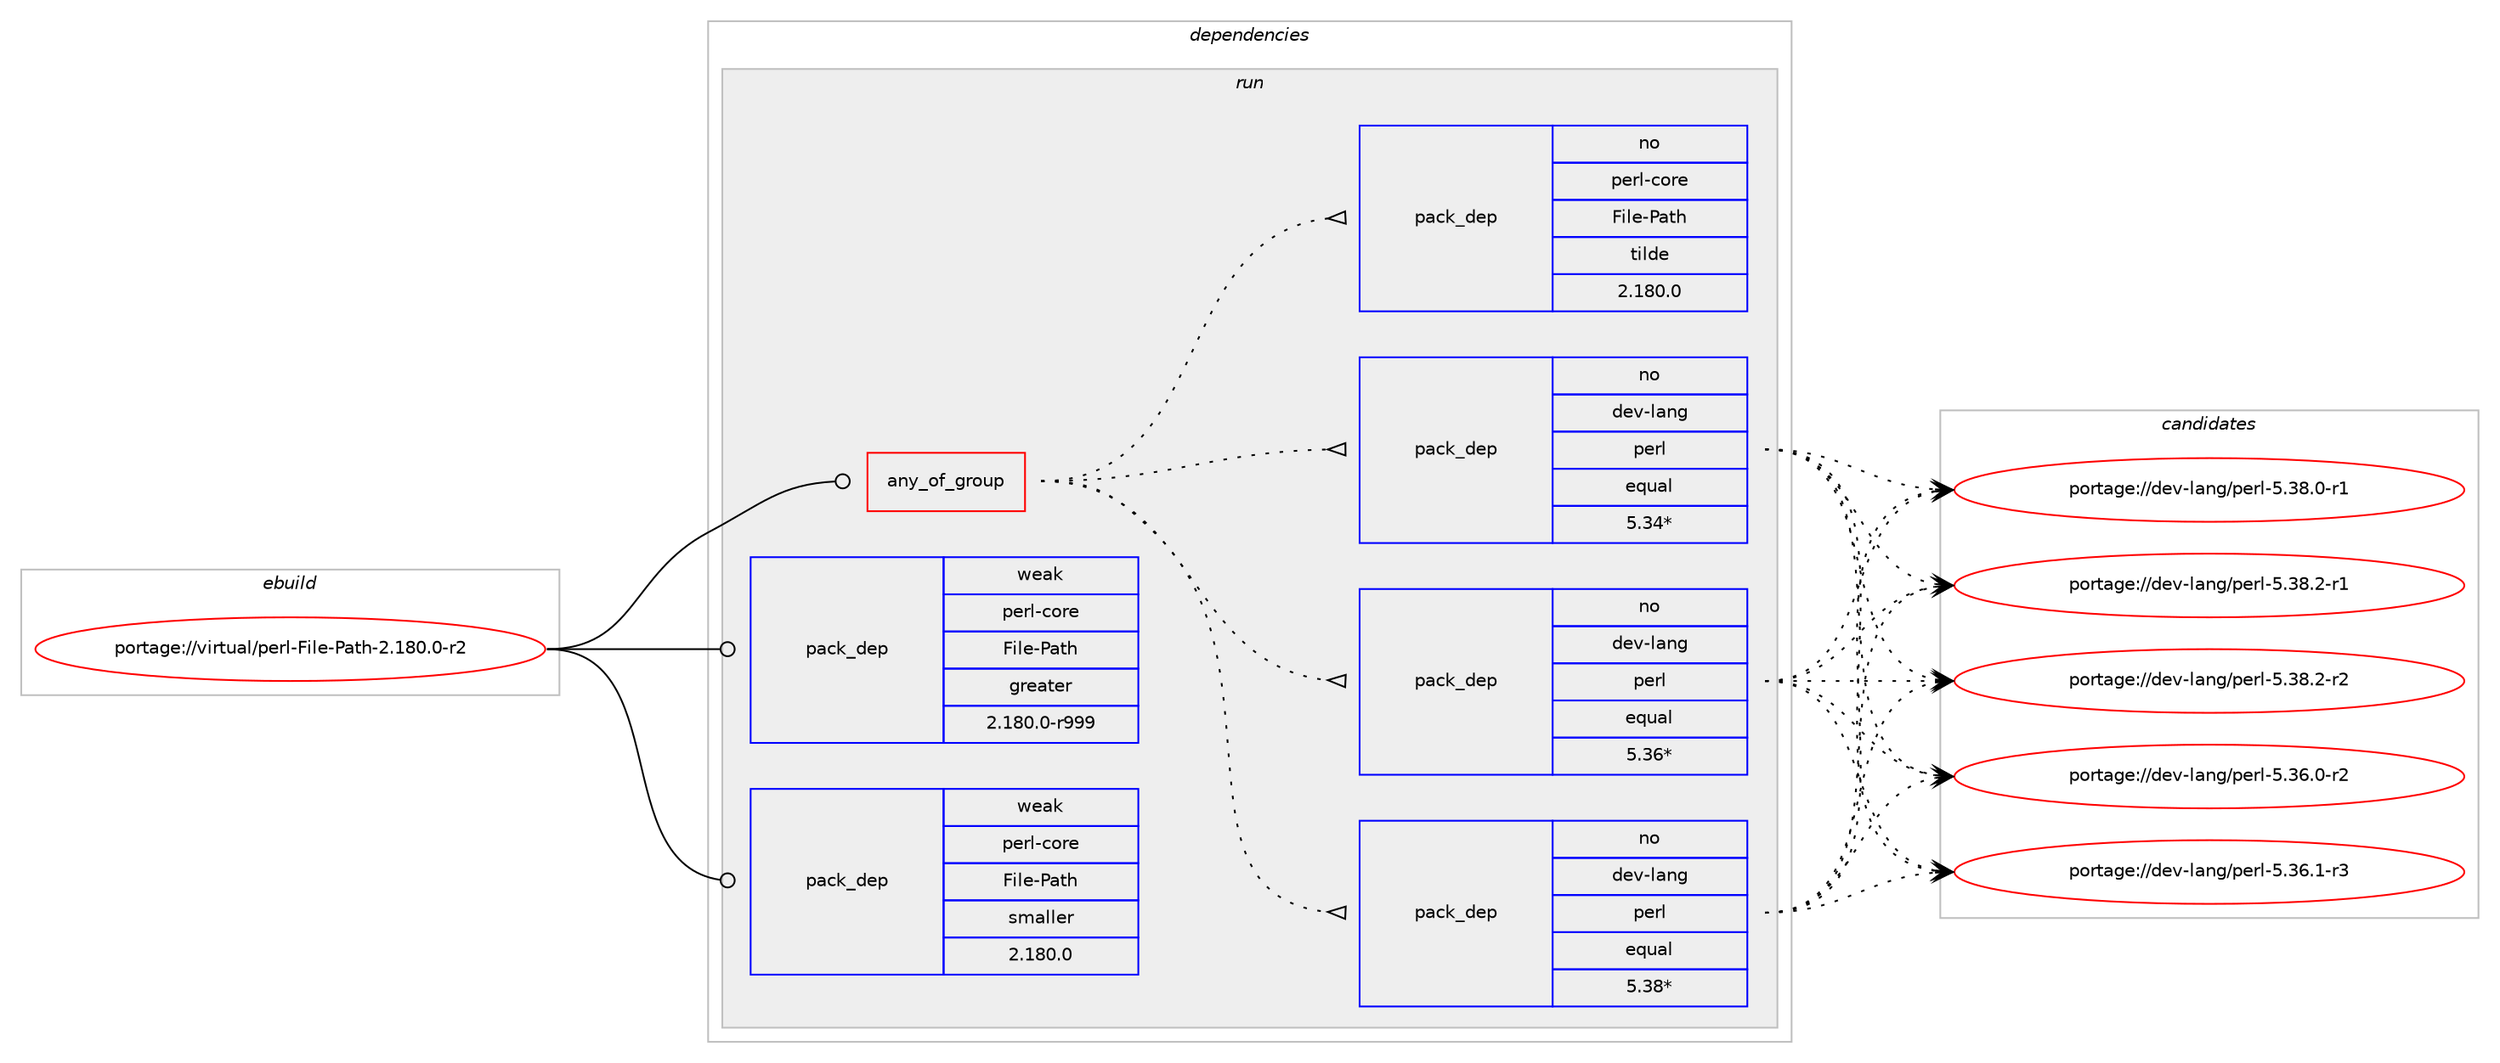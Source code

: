digraph prolog {

# *************
# Graph options
# *************

newrank=true;
concentrate=true;
compound=true;
graph [rankdir=LR,fontname=Helvetica,fontsize=10,ranksep=1.5];#, ranksep=2.5, nodesep=0.2];
edge  [arrowhead=vee];
node  [fontname=Helvetica,fontsize=10];

# **********
# The ebuild
# **********

subgraph cluster_leftcol {
color=gray;
rank=same;
label=<<i>ebuild</i>>;
id [label="portage://virtual/perl-File-Path-2.180.0-r2", color=red, width=4, href="../virtual/perl-File-Path-2.180.0-r2.svg"];
}

# ****************
# The dependencies
# ****************

subgraph cluster_midcol {
color=gray;
label=<<i>dependencies</i>>;
subgraph cluster_compile {
fillcolor="#eeeeee";
style=filled;
label=<<i>compile</i>>;
}
subgraph cluster_compileandrun {
fillcolor="#eeeeee";
style=filled;
label=<<i>compile and run</i>>;
}
subgraph cluster_run {
fillcolor="#eeeeee";
style=filled;
label=<<i>run</i>>;
subgraph any181 {
dependency17140 [label=<<TABLE BORDER="0" CELLBORDER="1" CELLSPACING="0" CELLPADDING="4"><TR><TD CELLPADDING="10">any_of_group</TD></TR></TABLE>>, shape=none, color=red];subgraph pack4890 {
dependency17141 [label=<<TABLE BORDER="0" CELLBORDER="1" CELLSPACING="0" CELLPADDING="4" WIDTH="220"><TR><TD ROWSPAN="6" CELLPADDING="30">pack_dep</TD></TR><TR><TD WIDTH="110">no</TD></TR><TR><TD>dev-lang</TD></TR><TR><TD>perl</TD></TR><TR><TD>equal</TD></TR><TR><TD>5.38*</TD></TR></TABLE>>, shape=none, color=blue];
}
dependency17140:e -> dependency17141:w [weight=20,style="dotted",arrowhead="oinv"];
subgraph pack4891 {
dependency17142 [label=<<TABLE BORDER="0" CELLBORDER="1" CELLSPACING="0" CELLPADDING="4" WIDTH="220"><TR><TD ROWSPAN="6" CELLPADDING="30">pack_dep</TD></TR><TR><TD WIDTH="110">no</TD></TR><TR><TD>dev-lang</TD></TR><TR><TD>perl</TD></TR><TR><TD>equal</TD></TR><TR><TD>5.36*</TD></TR></TABLE>>, shape=none, color=blue];
}
dependency17140:e -> dependency17142:w [weight=20,style="dotted",arrowhead="oinv"];
subgraph pack4892 {
dependency17143 [label=<<TABLE BORDER="0" CELLBORDER="1" CELLSPACING="0" CELLPADDING="4" WIDTH="220"><TR><TD ROWSPAN="6" CELLPADDING="30">pack_dep</TD></TR><TR><TD WIDTH="110">no</TD></TR><TR><TD>dev-lang</TD></TR><TR><TD>perl</TD></TR><TR><TD>equal</TD></TR><TR><TD>5.34*</TD></TR></TABLE>>, shape=none, color=blue];
}
dependency17140:e -> dependency17143:w [weight=20,style="dotted",arrowhead="oinv"];
subgraph pack4893 {
dependency17144 [label=<<TABLE BORDER="0" CELLBORDER="1" CELLSPACING="0" CELLPADDING="4" WIDTH="220"><TR><TD ROWSPAN="6" CELLPADDING="30">pack_dep</TD></TR><TR><TD WIDTH="110">no</TD></TR><TR><TD>perl-core</TD></TR><TR><TD>File-Path</TD></TR><TR><TD>tilde</TD></TR><TR><TD>2.180.0</TD></TR></TABLE>>, shape=none, color=blue];
}
dependency17140:e -> dependency17144:w [weight=20,style="dotted",arrowhead="oinv"];
}
id:e -> dependency17140:w [weight=20,style="solid",arrowhead="odot"];
# *** BEGIN UNKNOWN DEPENDENCY TYPE (TODO) ***
# id -> package_dependency(portage://virtual/perl-File-Path-2.180.0-r2,run,no,dev-lang,perl,none,[,,],any_same_slot,[])
# *** END UNKNOWN DEPENDENCY TYPE (TODO) ***

subgraph pack4894 {
dependency17145 [label=<<TABLE BORDER="0" CELLBORDER="1" CELLSPACING="0" CELLPADDING="4" WIDTH="220"><TR><TD ROWSPAN="6" CELLPADDING="30">pack_dep</TD></TR><TR><TD WIDTH="110">weak</TD></TR><TR><TD>perl-core</TD></TR><TR><TD>File-Path</TD></TR><TR><TD>greater</TD></TR><TR><TD>2.180.0-r999</TD></TR></TABLE>>, shape=none, color=blue];
}
id:e -> dependency17145:w [weight=20,style="solid",arrowhead="odot"];
subgraph pack4895 {
dependency17146 [label=<<TABLE BORDER="0" CELLBORDER="1" CELLSPACING="0" CELLPADDING="4" WIDTH="220"><TR><TD ROWSPAN="6" CELLPADDING="30">pack_dep</TD></TR><TR><TD WIDTH="110">weak</TD></TR><TR><TD>perl-core</TD></TR><TR><TD>File-Path</TD></TR><TR><TD>smaller</TD></TR><TR><TD>2.180.0</TD></TR></TABLE>>, shape=none, color=blue];
}
id:e -> dependency17146:w [weight=20,style="solid",arrowhead="odot"];
}
}

# **************
# The candidates
# **************

subgraph cluster_choices {
rank=same;
color=gray;
label=<<i>candidates</i>>;

subgraph choice4890 {
color=black;
nodesep=1;
choice100101118451089711010347112101114108455346515446484511450 [label="portage://dev-lang/perl-5.36.0-r2", color=red, width=4,href="../dev-lang/perl-5.36.0-r2.svg"];
choice100101118451089711010347112101114108455346515446494511451 [label="portage://dev-lang/perl-5.36.1-r3", color=red, width=4,href="../dev-lang/perl-5.36.1-r3.svg"];
choice100101118451089711010347112101114108455346515646484511449 [label="portage://dev-lang/perl-5.38.0-r1", color=red, width=4,href="../dev-lang/perl-5.38.0-r1.svg"];
choice100101118451089711010347112101114108455346515646504511449 [label="portage://dev-lang/perl-5.38.2-r1", color=red, width=4,href="../dev-lang/perl-5.38.2-r1.svg"];
choice100101118451089711010347112101114108455346515646504511450 [label="portage://dev-lang/perl-5.38.2-r2", color=red, width=4,href="../dev-lang/perl-5.38.2-r2.svg"];
dependency17141:e -> choice100101118451089711010347112101114108455346515446484511450:w [style=dotted,weight="100"];
dependency17141:e -> choice100101118451089711010347112101114108455346515446494511451:w [style=dotted,weight="100"];
dependency17141:e -> choice100101118451089711010347112101114108455346515646484511449:w [style=dotted,weight="100"];
dependency17141:e -> choice100101118451089711010347112101114108455346515646504511449:w [style=dotted,weight="100"];
dependency17141:e -> choice100101118451089711010347112101114108455346515646504511450:w [style=dotted,weight="100"];
}
subgraph choice4891 {
color=black;
nodesep=1;
choice100101118451089711010347112101114108455346515446484511450 [label="portage://dev-lang/perl-5.36.0-r2", color=red, width=4,href="../dev-lang/perl-5.36.0-r2.svg"];
choice100101118451089711010347112101114108455346515446494511451 [label="portage://dev-lang/perl-5.36.1-r3", color=red, width=4,href="../dev-lang/perl-5.36.1-r3.svg"];
choice100101118451089711010347112101114108455346515646484511449 [label="portage://dev-lang/perl-5.38.0-r1", color=red, width=4,href="../dev-lang/perl-5.38.0-r1.svg"];
choice100101118451089711010347112101114108455346515646504511449 [label="portage://dev-lang/perl-5.38.2-r1", color=red, width=4,href="../dev-lang/perl-5.38.2-r1.svg"];
choice100101118451089711010347112101114108455346515646504511450 [label="portage://dev-lang/perl-5.38.2-r2", color=red, width=4,href="../dev-lang/perl-5.38.2-r2.svg"];
dependency17142:e -> choice100101118451089711010347112101114108455346515446484511450:w [style=dotted,weight="100"];
dependency17142:e -> choice100101118451089711010347112101114108455346515446494511451:w [style=dotted,weight="100"];
dependency17142:e -> choice100101118451089711010347112101114108455346515646484511449:w [style=dotted,weight="100"];
dependency17142:e -> choice100101118451089711010347112101114108455346515646504511449:w [style=dotted,weight="100"];
dependency17142:e -> choice100101118451089711010347112101114108455346515646504511450:w [style=dotted,weight="100"];
}
subgraph choice4892 {
color=black;
nodesep=1;
choice100101118451089711010347112101114108455346515446484511450 [label="portage://dev-lang/perl-5.36.0-r2", color=red, width=4,href="../dev-lang/perl-5.36.0-r2.svg"];
choice100101118451089711010347112101114108455346515446494511451 [label="portage://dev-lang/perl-5.36.1-r3", color=red, width=4,href="../dev-lang/perl-5.36.1-r3.svg"];
choice100101118451089711010347112101114108455346515646484511449 [label="portage://dev-lang/perl-5.38.0-r1", color=red, width=4,href="../dev-lang/perl-5.38.0-r1.svg"];
choice100101118451089711010347112101114108455346515646504511449 [label="portage://dev-lang/perl-5.38.2-r1", color=red, width=4,href="../dev-lang/perl-5.38.2-r1.svg"];
choice100101118451089711010347112101114108455346515646504511450 [label="portage://dev-lang/perl-5.38.2-r2", color=red, width=4,href="../dev-lang/perl-5.38.2-r2.svg"];
dependency17143:e -> choice100101118451089711010347112101114108455346515446484511450:w [style=dotted,weight="100"];
dependency17143:e -> choice100101118451089711010347112101114108455346515446494511451:w [style=dotted,weight="100"];
dependency17143:e -> choice100101118451089711010347112101114108455346515646484511449:w [style=dotted,weight="100"];
dependency17143:e -> choice100101118451089711010347112101114108455346515646504511449:w [style=dotted,weight="100"];
dependency17143:e -> choice100101118451089711010347112101114108455346515646504511450:w [style=dotted,weight="100"];
}
subgraph choice4893 {
color=black;
nodesep=1;
}
subgraph choice4894 {
color=black;
nodesep=1;
}
subgraph choice4895 {
color=black;
nodesep=1;
}
}

}
